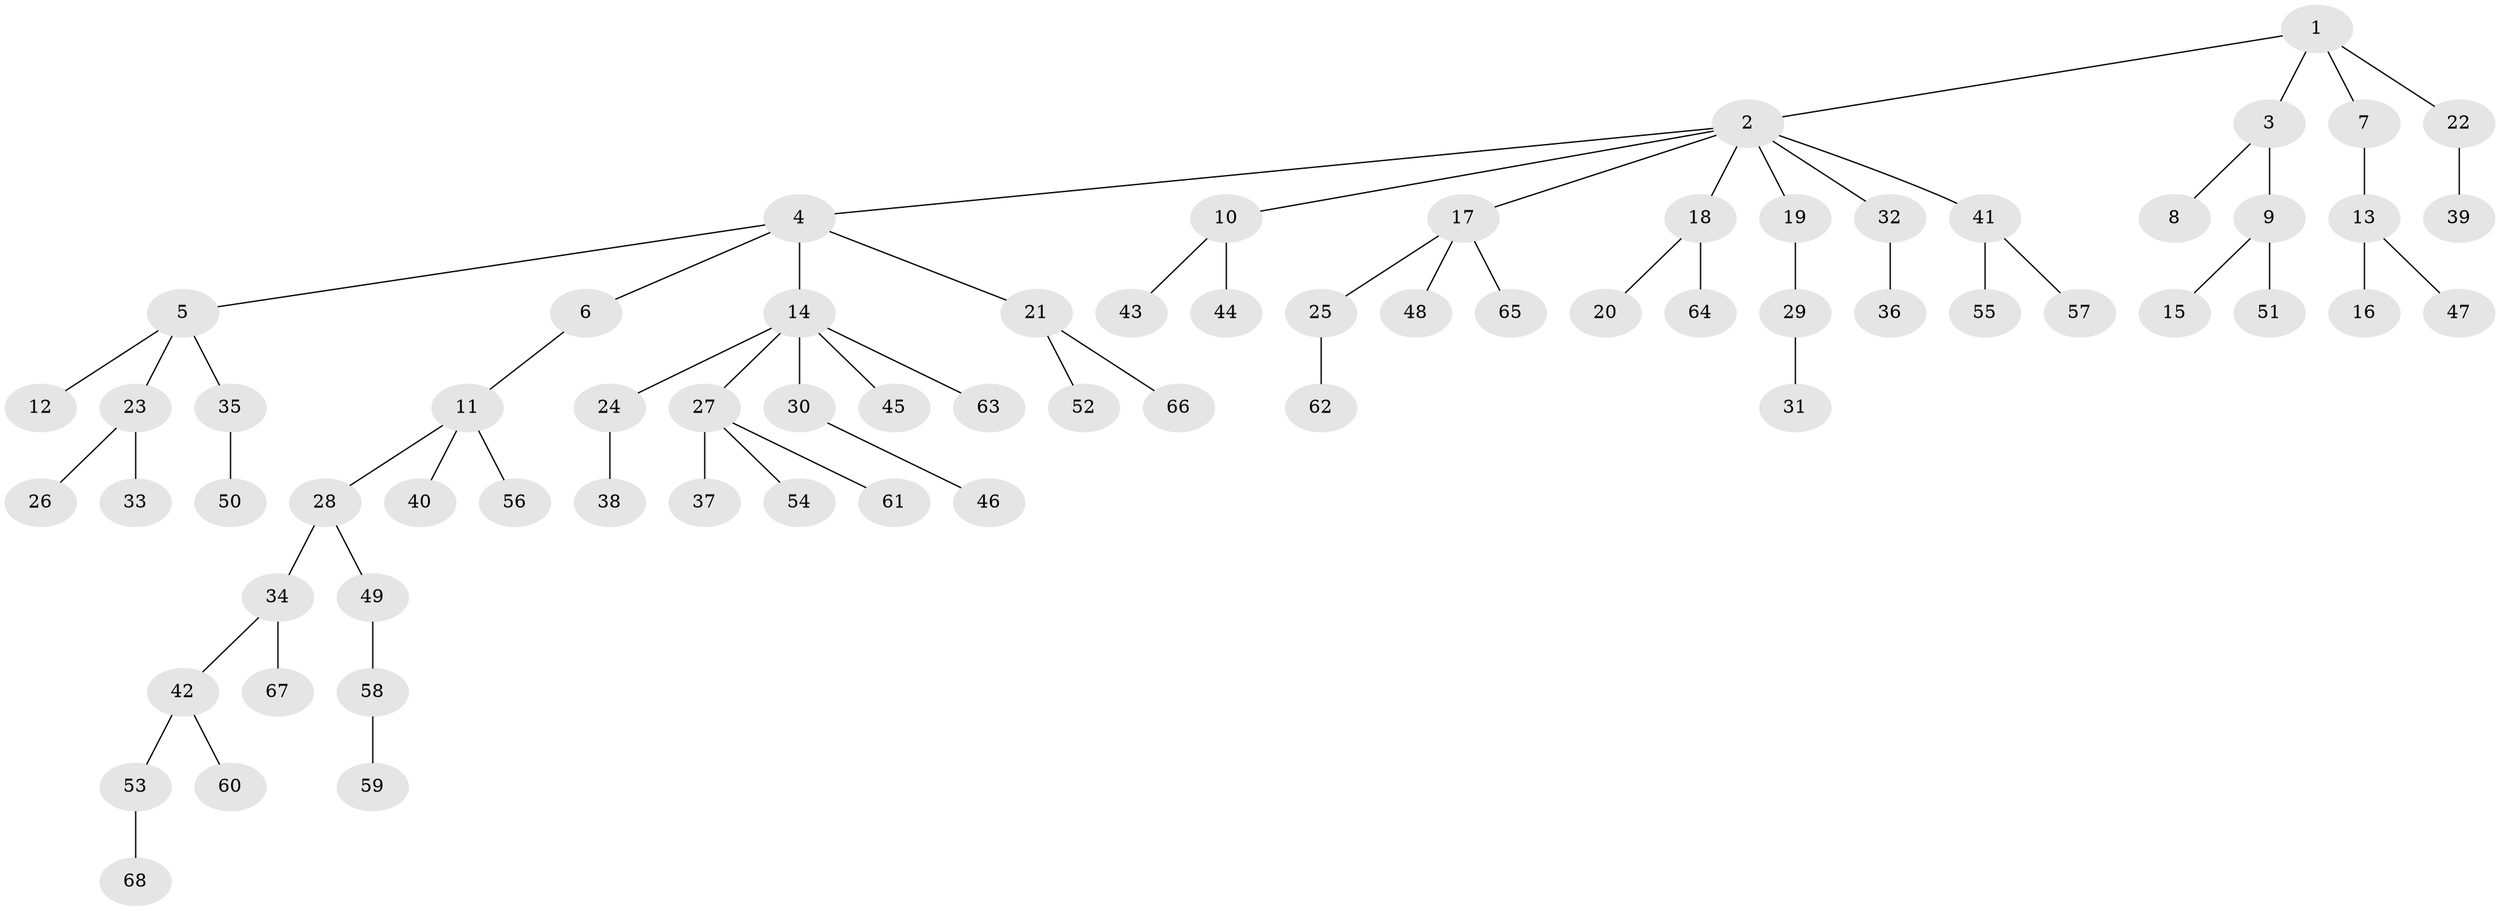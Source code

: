 // coarse degree distribution, {5: 0.047619047619047616, 7: 0.047619047619047616, 1: 0.5714285714285714, 2: 0.23809523809523808, 3: 0.09523809523809523}
// Generated by graph-tools (version 1.1) at 2025/37/03/04/25 23:37:20]
// undirected, 68 vertices, 67 edges
graph export_dot {
  node [color=gray90,style=filled];
  1;
  2;
  3;
  4;
  5;
  6;
  7;
  8;
  9;
  10;
  11;
  12;
  13;
  14;
  15;
  16;
  17;
  18;
  19;
  20;
  21;
  22;
  23;
  24;
  25;
  26;
  27;
  28;
  29;
  30;
  31;
  32;
  33;
  34;
  35;
  36;
  37;
  38;
  39;
  40;
  41;
  42;
  43;
  44;
  45;
  46;
  47;
  48;
  49;
  50;
  51;
  52;
  53;
  54;
  55;
  56;
  57;
  58;
  59;
  60;
  61;
  62;
  63;
  64;
  65;
  66;
  67;
  68;
  1 -- 2;
  1 -- 3;
  1 -- 7;
  1 -- 22;
  2 -- 4;
  2 -- 10;
  2 -- 17;
  2 -- 18;
  2 -- 19;
  2 -- 32;
  2 -- 41;
  3 -- 8;
  3 -- 9;
  4 -- 5;
  4 -- 6;
  4 -- 14;
  4 -- 21;
  5 -- 12;
  5 -- 23;
  5 -- 35;
  6 -- 11;
  7 -- 13;
  9 -- 15;
  9 -- 51;
  10 -- 43;
  10 -- 44;
  11 -- 28;
  11 -- 40;
  11 -- 56;
  13 -- 16;
  13 -- 47;
  14 -- 24;
  14 -- 27;
  14 -- 30;
  14 -- 45;
  14 -- 63;
  17 -- 25;
  17 -- 48;
  17 -- 65;
  18 -- 20;
  18 -- 64;
  19 -- 29;
  21 -- 52;
  21 -- 66;
  22 -- 39;
  23 -- 26;
  23 -- 33;
  24 -- 38;
  25 -- 62;
  27 -- 37;
  27 -- 54;
  27 -- 61;
  28 -- 34;
  28 -- 49;
  29 -- 31;
  30 -- 46;
  32 -- 36;
  34 -- 42;
  34 -- 67;
  35 -- 50;
  41 -- 55;
  41 -- 57;
  42 -- 53;
  42 -- 60;
  49 -- 58;
  53 -- 68;
  58 -- 59;
}
